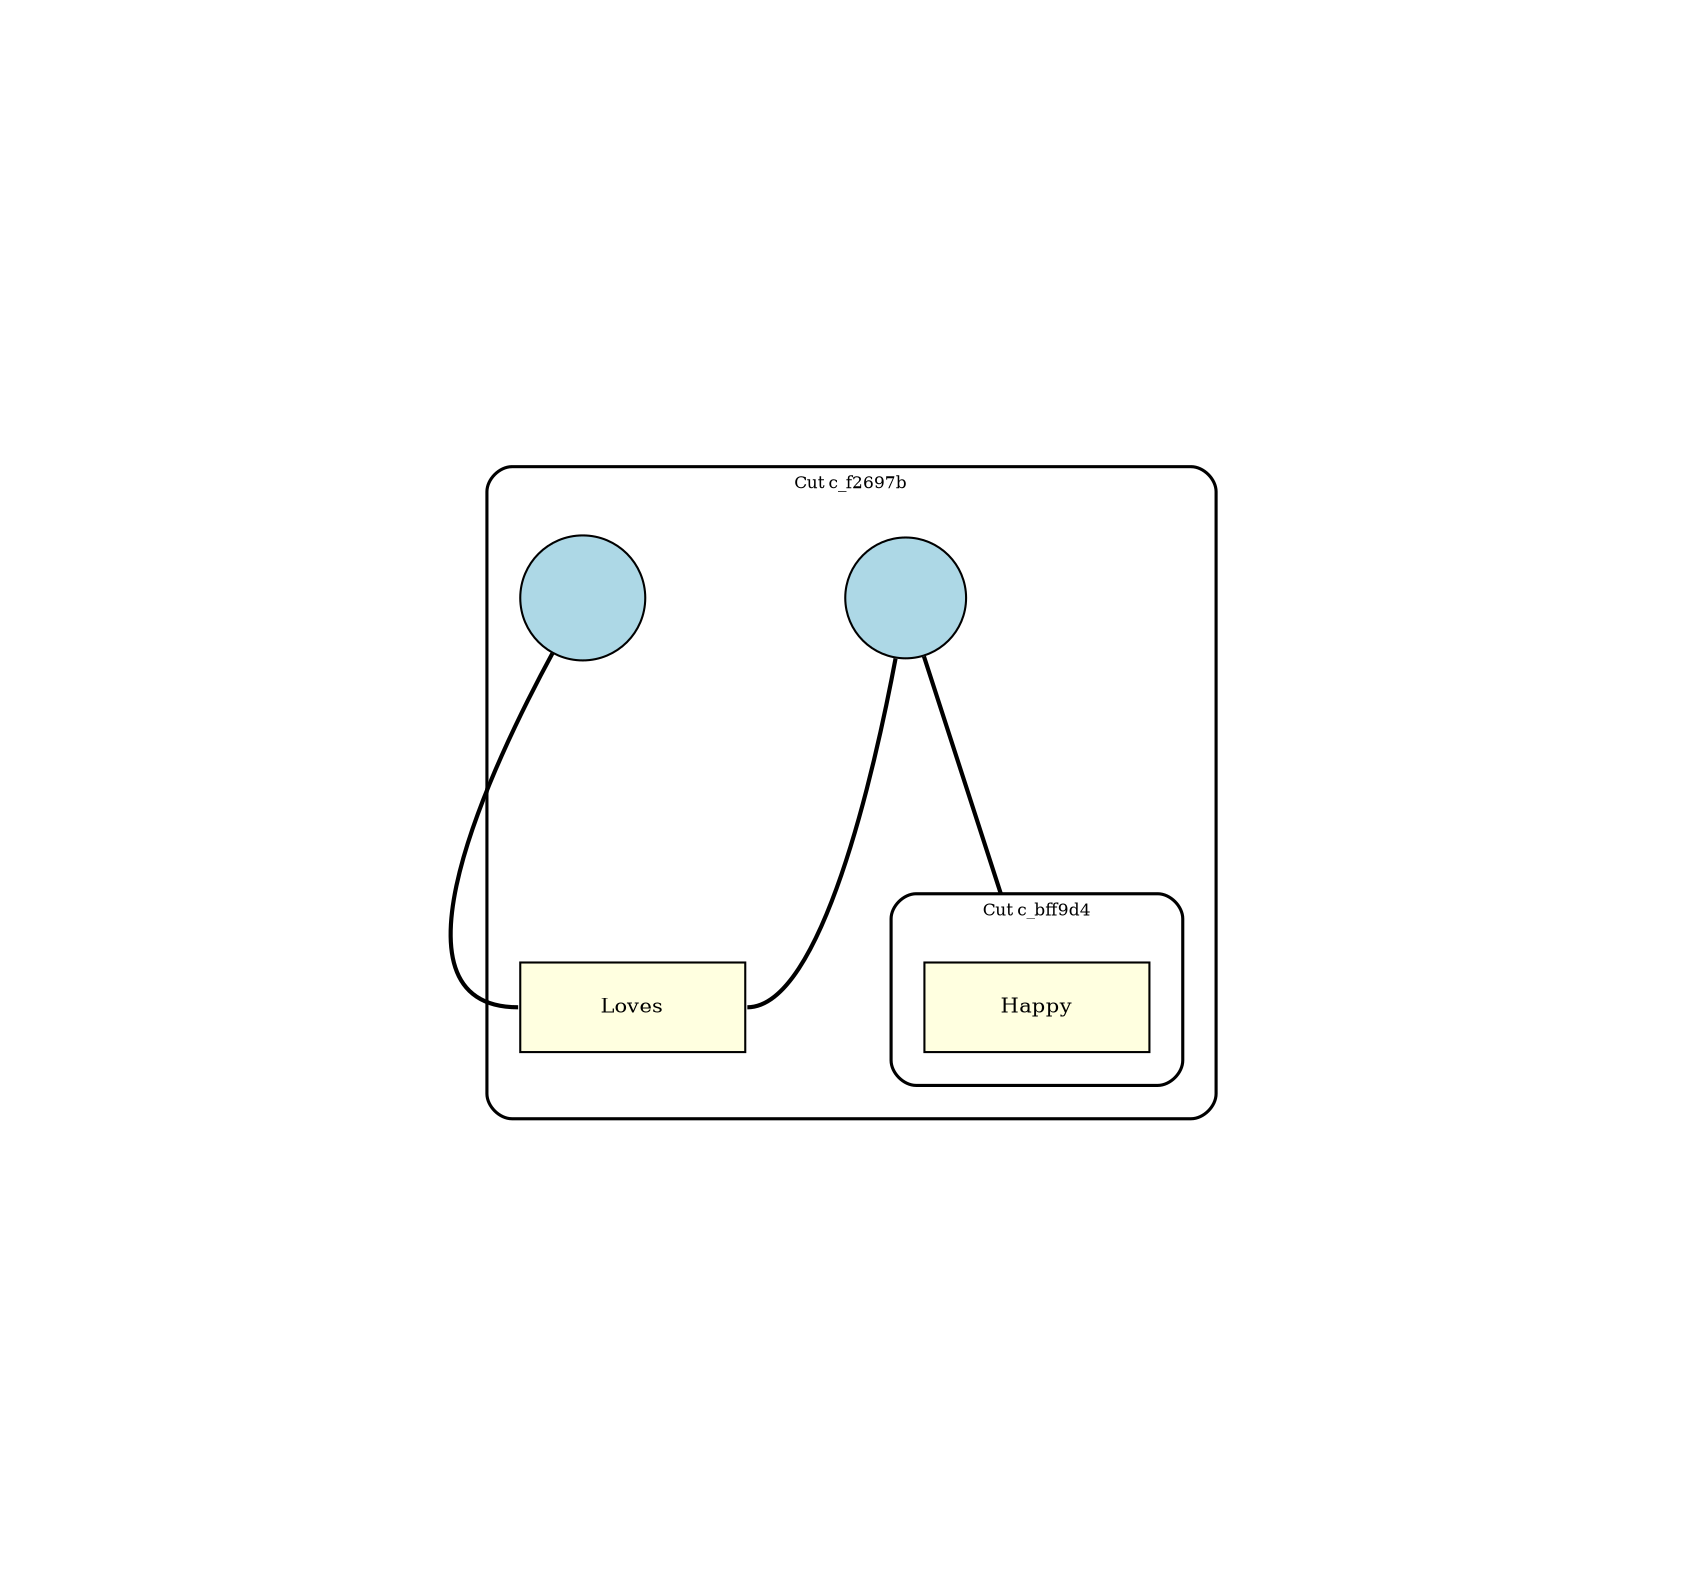 graph EG {
    // ENHANCED: Dau convention layout with proper spacing
    graph [clusterrank=local, compound=true, newrank=true, rankdir=TB,
           overlap=false, splines=true, concentrate=false];
    
    // Enhanced spacing for Dau visual conventions
    node [shape=circle, width=0.4, height=0.4, fixedsize=true,
          fontsize=10, margin=0.2];
    edge [arrowhead=none, len=3.5, minlen=2.5, weight=1.0];
    
    // Spacing parameters for visual clarity (compact defaults)
    nodesep=1.2;        // Compact node separation
    ranksep=1.0;        // Compact rank separation
    margin=1.5;         // Keep graph margin modest
    pad="1.5,1.5";      // Keep padding modest
    sep="+8";           // Compact minimum separation

  
  // Default node styling with proper sizing
  node [shape=circle, style=filled, fillcolor=lightblue, fontsize=10];
  edge [fontsize=9, labeldistance=1.5, labelangle=0];

  subgraph cluster_c_f2697bc2 {
    label="Cut c_f2697b";
    style=rounded;
    color=black;
    penwidth=1.5;
    margin=16.00;  // Padding around cut contents
    labelloc=top;
    fontsize=8;
    // Leverage Graphviz hierarchical layout
    clusterrank=local;  // Layout this cluster separately

    subgraph cluster_c_bff9d4f2 {
      label="Cut c_bff9d4";
      style=rounded;
      color=black;
      penwidth=1.5;
      margin=16.00;  // Padding around cut contents
      labelloc=top;
      fontsize=8;
      // Leverage Graphviz hierarchical layout
      clusterrank=local;  // Layout this cluster separately

      e_4e0145f4 [label="Happy", shape=box, fillcolor=lightyellow, width=1.50, height=0.60, fixedsize=true];
    }

    v_9730b550 [label="", width=0.84, height=0.65, fixedsize=true];
    v_727db45c [label="", width=0.80, height=0.65, fixedsize=true];
    e_ef1e1b1f [label="Loves", shape=box, fillcolor=lightyellow, width=1.50, height=0.60, fixedsize=true];
  }

  v_9730b550 -- e_ef1e1b1f:w [style=bold, penwidth=2, lhead=cluster_c_f2697bc2, ltail=cluster_c_f2697bc2];
  v_727db45c -- e_ef1e1b1f:e [style=bold, penwidth=2, lhead=cluster_c_f2697bc2, ltail=cluster_c_f2697bc2];
  v_727db45c -- e_4e0145f4 [style=bold, penwidth=2, lhead=cluster_c_bff9d4f2, ltail=cluster_c_f2697bc2];

}